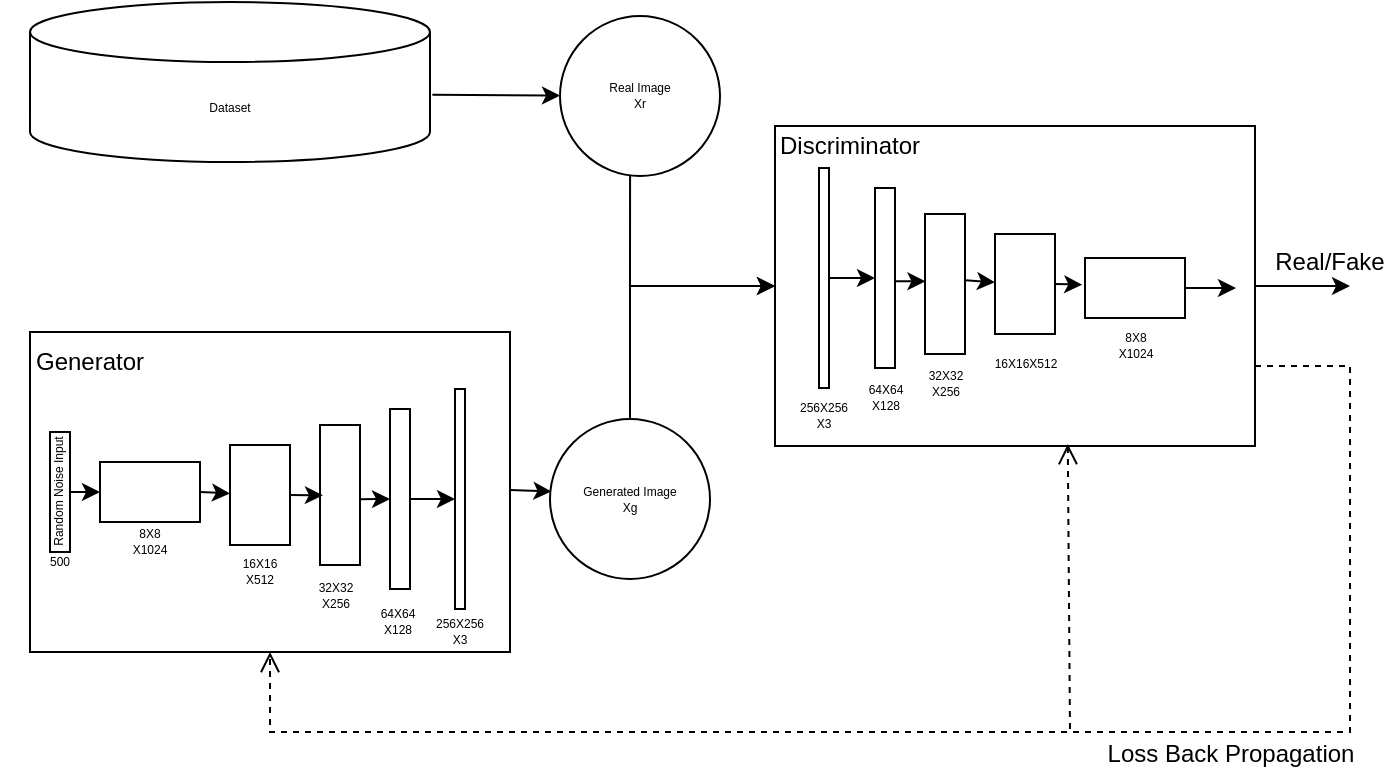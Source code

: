 <mxfile version="20.3.7" type="device"><diagram id="vN1hxqbUl41RIkCd6hnA" name="Page-1"><mxGraphModel dx="937" dy="553" grid="1" gridSize="10" guides="1" tooltips="1" connect="1" arrows="1" fold="1" page="1" pageScale="1" pageWidth="850" pageHeight="1100" math="0" shadow="0"><root><mxCell id="0"/><mxCell id="1" parent="0"/><mxCell id="juF2lCALScGuyJO42zdV-1" value="" style="rounded=0;whiteSpace=wrap;html=1;" vertex="1" parent="1"><mxGeometry x="120" y="440" width="240" height="160" as="geometry"/></mxCell><mxCell id="juF2lCALScGuyJO42zdV-3" value="Generator" style="text;html=1;strokeColor=none;fillColor=none;align=center;verticalAlign=middle;whiteSpace=wrap;rounded=0;" vertex="1" parent="1"><mxGeometry x="120" y="440" width="60" height="30" as="geometry"/></mxCell><mxCell id="juF2lCALScGuyJO42zdV-5" value="" style="rounded=0;whiteSpace=wrap;html=1;" vertex="1" parent="1"><mxGeometry x="130" y="490" width="10" height="60" as="geometry"/></mxCell><mxCell id="juF2lCALScGuyJO42zdV-6" value="&lt;font style=&quot;font-size: 6px;&quot;&gt;Random Noise Input&lt;/font&gt;" style="text;html=1;strokeColor=none;fillColor=none;align=center;verticalAlign=middle;whiteSpace=wrap;rounded=0;rotation=-90;" vertex="1" parent="1"><mxGeometry x="72.5" y="507.5" width="120" height="25" as="geometry"/></mxCell><mxCell id="juF2lCALScGuyJO42zdV-7" value="500" style="text;html=1;strokeColor=none;fillColor=none;align=center;verticalAlign=middle;whiteSpace=wrap;rounded=0;fontSize=6;" vertex="1" parent="1"><mxGeometry x="105" y="540" width="60" height="30" as="geometry"/></mxCell><mxCell id="juF2lCALScGuyJO42zdV-13" value="" style="rounded=0;whiteSpace=wrap;html=1;fontSize=6;" vertex="1" parent="1"><mxGeometry x="155" y="505" width="50" height="30" as="geometry"/></mxCell><mxCell id="juF2lCALScGuyJO42zdV-14" value="8X8&lt;br&gt;X1024" style="text;html=1;strokeColor=none;fillColor=none;align=center;verticalAlign=middle;whiteSpace=wrap;rounded=0;fontSize=6;" vertex="1" parent="1"><mxGeometry x="150" y="530" width="60" height="30" as="geometry"/></mxCell><mxCell id="juF2lCALScGuyJO42zdV-15" value="" style="rounded=0;whiteSpace=wrap;html=1;fontSize=6;" vertex="1" parent="1"><mxGeometry x="220" y="496.5" width="30" height="50" as="geometry"/></mxCell><mxCell id="juF2lCALScGuyJO42zdV-16" value="16X16&lt;br&gt;X512" style="text;html=1;strokeColor=none;fillColor=none;align=center;verticalAlign=middle;whiteSpace=wrap;rounded=0;fontSize=6;" vertex="1" parent="1"><mxGeometry x="205" y="545" width="60" height="30" as="geometry"/></mxCell><mxCell id="juF2lCALScGuyJO42zdV-19" value="" style="rounded=0;whiteSpace=wrap;html=1;fontSize=6;" vertex="1" parent="1"><mxGeometry x="265" y="486.5" width="20" height="70" as="geometry"/></mxCell><mxCell id="juF2lCALScGuyJO42zdV-20" value="32X32&lt;br&gt;X256" style="text;html=1;strokeColor=none;fillColor=none;align=center;verticalAlign=middle;whiteSpace=wrap;rounded=0;fontSize=6;" vertex="1" parent="1"><mxGeometry x="243" y="557" width="60" height="30" as="geometry"/></mxCell><mxCell id="juF2lCALScGuyJO42zdV-21" value="" style="rounded=0;whiteSpace=wrap;html=1;fontSize=6;" vertex="1" parent="1"><mxGeometry x="300" y="478.5" width="10" height="90" as="geometry"/></mxCell><mxCell id="juF2lCALScGuyJO42zdV-22" value="64X64&lt;br&gt;X128" style="text;html=1;strokeColor=none;fillColor=none;align=center;verticalAlign=middle;whiteSpace=wrap;rounded=0;fontSize=6;" vertex="1" parent="1"><mxGeometry x="273.5" y="570" width="60" height="30" as="geometry"/></mxCell><mxCell id="juF2lCALScGuyJO42zdV-25" value="" style="rounded=0;whiteSpace=wrap;html=1;fontSize=6;" vertex="1" parent="1"><mxGeometry x="332.5" y="468.5" width="5" height="110" as="geometry"/></mxCell><mxCell id="juF2lCALScGuyJO42zdV-26" value="256X256&lt;br&gt;X3" style="text;html=1;strokeColor=none;fillColor=none;align=center;verticalAlign=middle;whiteSpace=wrap;rounded=0;fontSize=6;" vertex="1" parent="1"><mxGeometry x="304.5" y="575" width="60" height="30" as="geometry"/></mxCell><mxCell id="juF2lCALScGuyJO42zdV-30" value="" style="endArrow=classic;html=1;rounded=0;fontSize=6;exitX=0.5;exitY=0.8;exitDx=0;exitDy=0;exitPerimeter=0;" edge="1" parent="1" source="juF2lCALScGuyJO42zdV-6" target="juF2lCALScGuyJO42zdV-13"><mxGeometry width="50" height="50" relative="1" as="geometry"><mxPoint x="220" y="550" as="sourcePoint"/><mxPoint x="270" y="500" as="targetPoint"/></mxGeometry></mxCell><mxCell id="juF2lCALScGuyJO42zdV-31" value="" style="endArrow=classic;html=1;rounded=0;fontSize=6;exitX=1;exitY=0.5;exitDx=0;exitDy=0;" edge="1" parent="1" source="juF2lCALScGuyJO42zdV-13" target="juF2lCALScGuyJO42zdV-15"><mxGeometry width="50" height="50" relative="1" as="geometry"><mxPoint x="220" y="550" as="sourcePoint"/><mxPoint x="270" y="500" as="targetPoint"/></mxGeometry></mxCell><mxCell id="juF2lCALScGuyJO42zdV-32" value="" style="endArrow=classic;html=1;rounded=0;fontSize=6;exitX=1;exitY=0.5;exitDx=0;exitDy=0;entryX=0.072;entryY=0.502;entryDx=0;entryDy=0;entryPerimeter=0;" edge="1" parent="1" target="juF2lCALScGuyJO42zdV-19"><mxGeometry width="50" height="50" relative="1" as="geometry"><mxPoint x="250" y="521.5" as="sourcePoint"/><mxPoint x="260" y="522.5" as="targetPoint"/></mxGeometry></mxCell><mxCell id="juF2lCALScGuyJO42zdV-33" value="" style="endArrow=classic;html=1;rounded=0;fontSize=6;exitX=0.994;exitY=0.53;exitDx=0;exitDy=0;exitPerimeter=0;entryX=0;entryY=0.5;entryDx=0;entryDy=0;" edge="1" parent="1" source="juF2lCALScGuyJO42zdV-19" target="juF2lCALScGuyJO42zdV-21"><mxGeometry width="50" height="50" relative="1" as="geometry"><mxPoint x="220" y="550" as="sourcePoint"/><mxPoint x="270" y="500" as="targetPoint"/></mxGeometry></mxCell><mxCell id="juF2lCALScGuyJO42zdV-34" value="" style="endArrow=classic;html=1;rounded=0;fontSize=6;exitX=1;exitY=0.5;exitDx=0;exitDy=0;entryX=0;entryY=0.5;entryDx=0;entryDy=0;" edge="1" parent="1" source="juF2lCALScGuyJO42zdV-21" target="juF2lCALScGuyJO42zdV-25"><mxGeometry width="50" height="50" relative="1" as="geometry"><mxPoint x="220" y="550" as="sourcePoint"/><mxPoint x="270" y="500" as="targetPoint"/></mxGeometry></mxCell><mxCell id="juF2lCALScGuyJO42zdV-55" value="" style="group;rotation=-180;" vertex="1" connectable="0" parent="1"><mxGeometry x="487.5" y="332" width="244.5" height="165" as="geometry"/></mxCell><mxCell id="juF2lCALScGuyJO42zdV-36" value="" style="rounded=0;whiteSpace=wrap;html=1;rotation=-180;" vertex="1" parent="juF2lCALScGuyJO42zdV-55"><mxGeometry x="5" y="5" width="240" height="160" as="geometry"/></mxCell><mxCell id="juF2lCALScGuyJO42zdV-37" value="Discriminator" style="text;html=1;strokeColor=none;fillColor=none;align=center;verticalAlign=middle;whiteSpace=wrap;rounded=0;rotation=0;" vertex="1" parent="juF2lCALScGuyJO42zdV-55"><mxGeometry x="12.5" width="60" height="30" as="geometry"/></mxCell><mxCell id="juF2lCALScGuyJO42zdV-40" value="" style="rounded=0;whiteSpace=wrap;html=1;fontSize=6;rotation=-180;" vertex="1" parent="juF2lCALScGuyJO42zdV-55"><mxGeometry x="160" y="71" width="50" height="30" as="geometry"/></mxCell><mxCell id="juF2lCALScGuyJO42zdV-41" value="8X8&lt;br&gt;X1024" style="text;html=1;strokeColor=none;fillColor=none;align=center;verticalAlign=middle;whiteSpace=wrap;rounded=0;fontSize=6;rotation=0;" vertex="1" parent="juF2lCALScGuyJO42zdV-55"><mxGeometry x="155" y="100" width="60" height="30" as="geometry"/></mxCell><mxCell id="juF2lCALScGuyJO42zdV-42" value="" style="rounded=0;whiteSpace=wrap;html=1;fontSize=6;rotation=-180;" vertex="1" parent="juF2lCALScGuyJO42zdV-55"><mxGeometry x="115" y="59" width="30" height="50" as="geometry"/></mxCell><mxCell id="juF2lCALScGuyJO42zdV-44" value="" style="rounded=0;whiteSpace=wrap;html=1;fontSize=6;rotation=-180;" vertex="1" parent="juF2lCALScGuyJO42zdV-55"><mxGeometry x="80" y="49" width="20" height="70" as="geometry"/></mxCell><mxCell id="juF2lCALScGuyJO42zdV-45" value="32X32&lt;br&gt;X256" style="text;html=1;strokeColor=none;fillColor=none;align=center;verticalAlign=middle;whiteSpace=wrap;rounded=0;fontSize=6;rotation=0;" vertex="1" parent="juF2lCALScGuyJO42zdV-55"><mxGeometry x="60" y="119" width="60" height="30" as="geometry"/></mxCell><mxCell id="juF2lCALScGuyJO42zdV-46" value="" style="rounded=0;whiteSpace=wrap;html=1;fontSize=6;rotation=-180;" vertex="1" parent="juF2lCALScGuyJO42zdV-55"><mxGeometry x="55" y="36" width="10" height="90" as="geometry"/></mxCell><mxCell id="juF2lCALScGuyJO42zdV-47" value="64X64&lt;br&gt;X128" style="text;html=1;strokeColor=none;fillColor=none;align=center;verticalAlign=middle;whiteSpace=wrap;rounded=0;fontSize=6;rotation=0;" vertex="1" parent="juF2lCALScGuyJO42zdV-55"><mxGeometry x="30" y="126" width="60" height="30" as="geometry"/></mxCell><mxCell id="juF2lCALScGuyJO42zdV-48" value="" style="rounded=0;whiteSpace=wrap;html=1;fontSize=6;rotation=-180;" vertex="1" parent="juF2lCALScGuyJO42zdV-55"><mxGeometry x="27" y="26" width="5" height="110" as="geometry"/></mxCell><mxCell id="juF2lCALScGuyJO42zdV-49" value="256X256&lt;br&gt;X3" style="text;html=1;strokeColor=none;fillColor=none;align=center;verticalAlign=middle;whiteSpace=wrap;rounded=0;fontSize=6;rotation=0;" vertex="1" parent="juF2lCALScGuyJO42zdV-55"><mxGeometry x="-0.5" y="135" width="60" height="30" as="geometry"/></mxCell><mxCell id="juF2lCALScGuyJO42zdV-57" value="" style="endArrow=classic;html=1;rounded=0;fontSize=6;exitX=0;exitY=0.5;exitDx=0;exitDy=0;" edge="1" parent="juF2lCALScGuyJO42zdV-55" source="juF2lCALScGuyJO42zdV-48" target="juF2lCALScGuyJO42zdV-46"><mxGeometry width="50" height="50" relative="1" as="geometry"><mxPoint x="92.5" y="115" as="sourcePoint"/><mxPoint x="142.5" y="65" as="targetPoint"/></mxGeometry></mxCell><mxCell id="juF2lCALScGuyJO42zdV-58" value="" style="endArrow=classic;html=1;rounded=0;fontSize=6;exitX=0.036;exitY=0.482;exitDx=0;exitDy=0;exitPerimeter=0;entryX=0.989;entryY=0.519;entryDx=0;entryDy=0;entryPerimeter=0;" edge="1" parent="juF2lCALScGuyJO42zdV-55" source="juF2lCALScGuyJO42zdV-46" target="juF2lCALScGuyJO42zdV-44"><mxGeometry width="50" height="50" relative="1" as="geometry"><mxPoint x="42" y="91" as="sourcePoint"/><mxPoint x="65" y="91" as="targetPoint"/></mxGeometry></mxCell><mxCell id="juF2lCALScGuyJO42zdV-59" value="" style="endArrow=classic;html=1;rounded=0;fontSize=6;exitX=-0.011;exitY=0.526;exitDx=0;exitDy=0;exitPerimeter=0;" edge="1" parent="juF2lCALScGuyJO42zdV-55" source="juF2lCALScGuyJO42zdV-44" target="juF2lCALScGuyJO42zdV-42"><mxGeometry width="50" height="50" relative="1" as="geometry"><mxPoint x="110.75" y="82.38" as="sourcePoint"/><mxPoint x="112.5" y="82" as="targetPoint"/></mxGeometry></mxCell><mxCell id="juF2lCALScGuyJO42zdV-60" value="" style="endArrow=classic;html=1;rounded=0;fontSize=6;exitX=0;exitY=0.5;exitDx=0;exitDy=0;entryX=1.028;entryY=0.555;entryDx=0;entryDy=0;entryPerimeter=0;" edge="1" parent="juF2lCALScGuyJO42zdV-55" source="juF2lCALScGuyJO42zdV-42" target="juF2lCALScGuyJO42zdV-40"><mxGeometry width="50" height="50" relative="1" as="geometry"><mxPoint x="155" y="83.88" as="sourcePoint"/><mxPoint x="178" y="83.88" as="targetPoint"/></mxGeometry></mxCell><mxCell id="juF2lCALScGuyJO42zdV-61" value="" style="endArrow=classic;html=1;rounded=0;fontSize=6;exitX=0;exitY=0.5;exitDx=0;exitDy=0;" edge="1" parent="juF2lCALScGuyJO42zdV-55" source="juF2lCALScGuyJO42zdV-40"><mxGeometry width="50" height="50" relative="1" as="geometry"><mxPoint x="215" y="85.88" as="sourcePoint"/><mxPoint x="235.5" y="86" as="targetPoint"/></mxGeometry></mxCell><mxCell id="juF2lCALScGuyJO42zdV-62" value="16X16X512" style="text;html=1;strokeColor=none;fillColor=none;align=center;verticalAlign=middle;whiteSpace=wrap;rounded=0;fontSize=6;rotation=0;" vertex="1" parent="juF2lCALScGuyJO42zdV-55"><mxGeometry x="100" y="109" width="60" height="30" as="geometry"/></mxCell><mxCell id="juF2lCALScGuyJO42zdV-75" value="" style="html=1;verticalAlign=bottom;endArrow=open;dashed=1;endSize=8;rounded=0;fontSize=12;exitX=0;exitY=0.25;exitDx=0;exitDy=0;entryX=0.39;entryY=0.006;entryDx=0;entryDy=0;entryPerimeter=0;" edge="1" parent="juF2lCALScGuyJO42zdV-55" source="juF2lCALScGuyJO42zdV-36" target="juF2lCALScGuyJO42zdV-36"><mxGeometry relative="1" as="geometry"><mxPoint x="22.5" y="148" as="sourcePoint"/><mxPoint x="-57.5" y="148" as="targetPoint"/><Array as="points"><mxPoint x="292.5" y="125"/><mxPoint x="292.5" y="308"/><mxPoint x="152.5" y="308"/></Array></mxGeometry></mxCell><mxCell id="juF2lCALScGuyJO42zdV-63" value="Dataset" style="shape=cylinder3;whiteSpace=wrap;html=1;boundedLbl=1;backgroundOutline=1;size=15;fontSize=6;" vertex="1" parent="1"><mxGeometry x="120" y="275" width="200" height="80" as="geometry"/></mxCell><mxCell id="juF2lCALScGuyJO42zdV-64" value="Generated Image&lt;br&gt;Xg" style="ellipse;whiteSpace=wrap;html=1;aspect=fixed;fontSize=6;" vertex="1" parent="1"><mxGeometry x="380" y="483.5" width="80" height="80" as="geometry"/></mxCell><mxCell id="juF2lCALScGuyJO42zdV-65" value="Real Image&lt;br&gt;Xr" style="ellipse;whiteSpace=wrap;html=1;aspect=fixed;fontSize=6;" vertex="1" parent="1"><mxGeometry x="385" y="282" width="80" height="80" as="geometry"/></mxCell><mxCell id="juF2lCALScGuyJO42zdV-67" value="" style="endArrow=classic;html=1;rounded=0;fontSize=6;exitX=1;exitY=0.5;exitDx=0;exitDy=0;entryX=0.009;entryY=0.453;entryDx=0;entryDy=0;entryPerimeter=0;" edge="1" parent="1" target="juF2lCALScGuyJO42zdV-64"><mxGeometry width="50" height="50" relative="1" as="geometry"><mxPoint x="360" y="519" as="sourcePoint"/><mxPoint x="380.303" y="521.585" as="targetPoint"/></mxGeometry></mxCell><mxCell id="juF2lCALScGuyJO42zdV-68" value="" style="endArrow=classic;html=1;rounded=0;fontSize=6;exitX=1.006;exitY=0.58;exitDx=0;exitDy=0;exitPerimeter=0;" edge="1" parent="1" source="juF2lCALScGuyJO42zdV-63" target="juF2lCALScGuyJO42zdV-65"><mxGeometry width="50" height="50" relative="1" as="geometry"><mxPoint x="460" y="440" as="sourcePoint"/><mxPoint x="510" y="390" as="targetPoint"/></mxGeometry></mxCell><mxCell id="juF2lCALScGuyJO42zdV-69" value="" style="endArrow=classic;html=1;rounded=0;fontSize=6;exitX=0.5;exitY=0;exitDx=0;exitDy=0;entryX=1;entryY=0.5;entryDx=0;entryDy=0;" edge="1" parent="1" source="juF2lCALScGuyJO42zdV-64" target="juF2lCALScGuyJO42zdV-36"><mxGeometry width="50" height="50" relative="1" as="geometry"><mxPoint x="460" y="440" as="sourcePoint"/><mxPoint x="510" y="390" as="targetPoint"/><Array as="points"><mxPoint x="420" y="417"/></Array></mxGeometry></mxCell><mxCell id="juF2lCALScGuyJO42zdV-70" value="" style="endArrow=classic;html=1;rounded=0;fontSize=6;exitX=0.438;exitY=1;exitDx=0;exitDy=0;exitPerimeter=0;entryX=1;entryY=0.5;entryDx=0;entryDy=0;" edge="1" parent="1" source="juF2lCALScGuyJO42zdV-65" target="juF2lCALScGuyJO42zdV-36"><mxGeometry width="50" height="50" relative="1" as="geometry"><mxPoint x="460" y="440" as="sourcePoint"/><mxPoint x="510" y="390" as="targetPoint"/><Array as="points"><mxPoint x="420" y="417"/></Array></mxGeometry></mxCell><mxCell id="juF2lCALScGuyJO42zdV-71" value="" style="endArrow=classic;html=1;rounded=0;fontSize=6;exitX=0;exitY=0.5;exitDx=0;exitDy=0;" edge="1" parent="1" source="juF2lCALScGuyJO42zdV-36"><mxGeometry width="50" height="50" relative="1" as="geometry"><mxPoint x="450" y="510" as="sourcePoint"/><mxPoint x="780" y="417" as="targetPoint"/></mxGeometry></mxCell><mxCell id="juF2lCALScGuyJO42zdV-72" value="&lt;font style=&quot;font-size: 12px;&quot;&gt;Real/Fake&lt;/font&gt;" style="text;html=1;strokeColor=none;fillColor=none;align=center;verticalAlign=middle;whiteSpace=wrap;rounded=0;fontSize=6;" vertex="1" parent="1"><mxGeometry x="740" y="390" width="60" height="30" as="geometry"/></mxCell><mxCell id="juF2lCALScGuyJO42zdV-73" value="Loss Back Propagation" style="html=1;verticalAlign=bottom;endArrow=open;dashed=1;endSize=8;rounded=0;fontSize=12;exitX=0;exitY=0.25;exitDx=0;exitDy=0;entryX=0.5;entryY=1;entryDx=0;entryDy=0;" edge="1" parent="1" source="juF2lCALScGuyJO42zdV-36" target="juF2lCALScGuyJO42zdV-1"><mxGeometry x="-0.283" y="20" relative="1" as="geometry"><mxPoint x="505" y="640" as="sourcePoint"/><mxPoint x="425" y="640" as="targetPoint"/><Array as="points"><mxPoint x="780" y="457"/><mxPoint x="780" y="640"/><mxPoint x="600" y="640"/><mxPoint x="240" y="640"/></Array><mxPoint as="offset"/></mxGeometry></mxCell></root></mxGraphModel></diagram></mxfile>